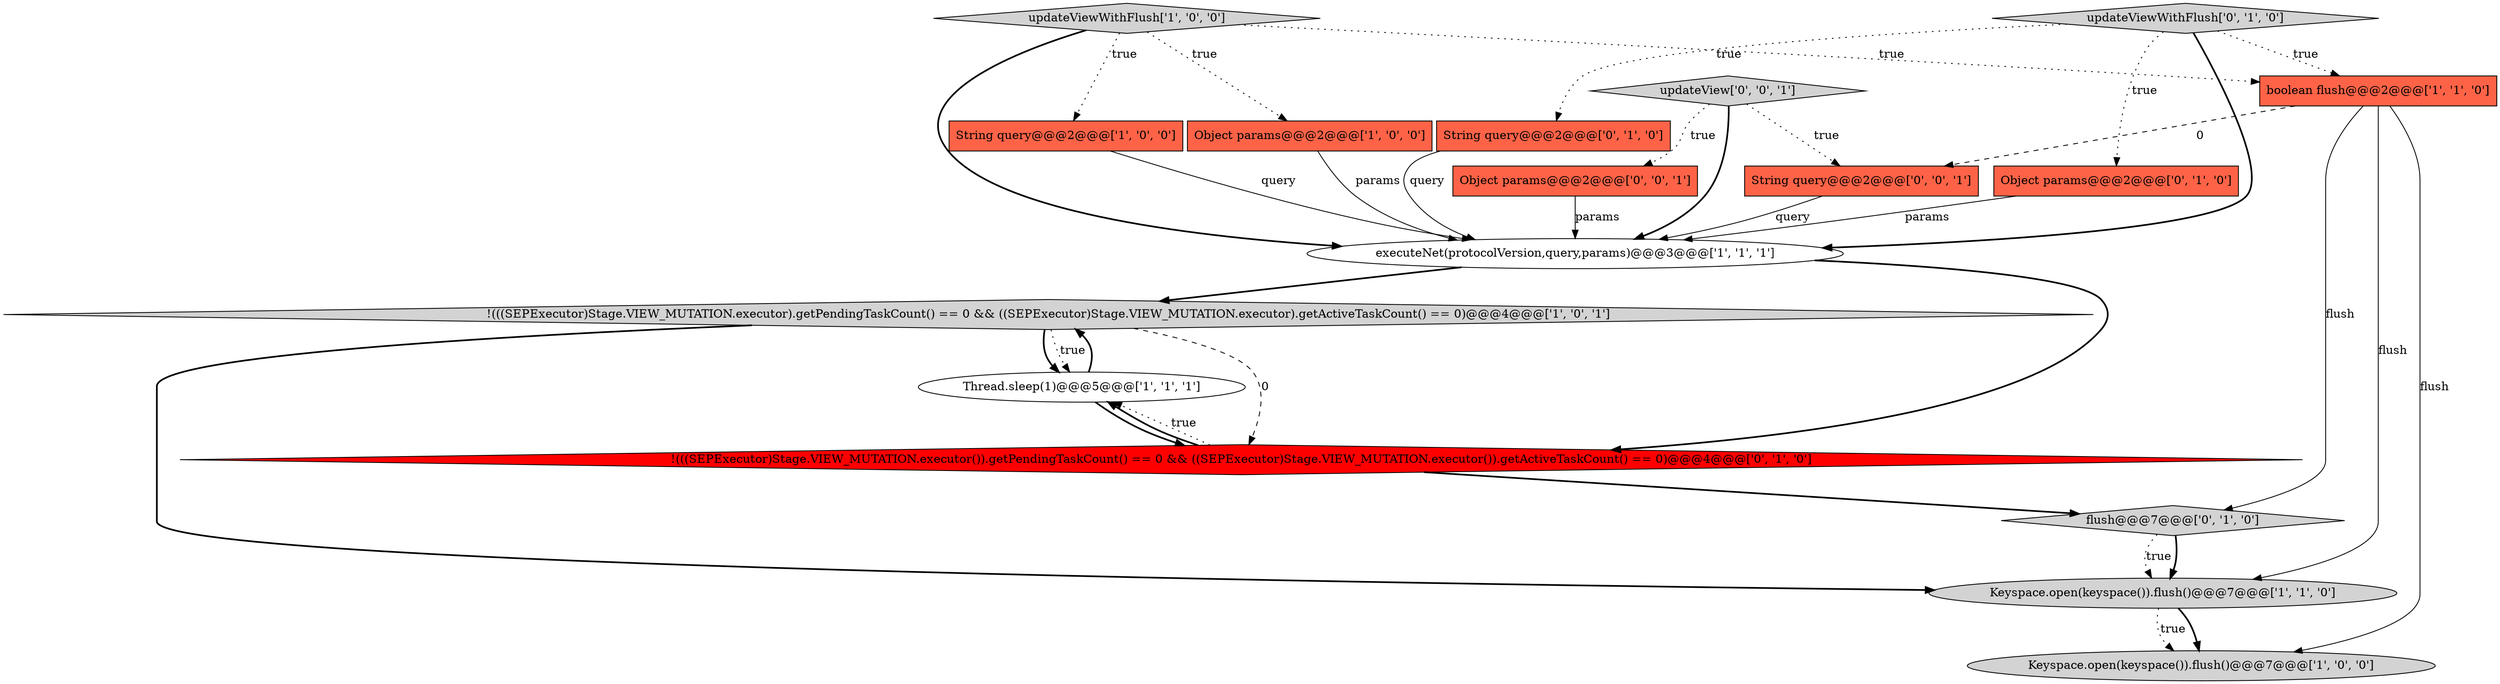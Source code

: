 digraph {
16 [style = filled, label = "String query@@@2@@@['0', '0', '1']", fillcolor = tomato, shape = box image = "AAA0AAABBB3BBB"];
5 [style = filled, label = "Object params@@@2@@@['1', '0', '0']", fillcolor = tomato, shape = box image = "AAA0AAABBB1BBB"];
6 [style = filled, label = "Thread.sleep(1)@@@5@@@['1', '1', '1']", fillcolor = white, shape = ellipse image = "AAA0AAABBB1BBB"];
10 [style = filled, label = "flush@@@7@@@['0', '1', '0']", fillcolor = lightgray, shape = diamond image = "AAA0AAABBB2BBB"];
9 [style = filled, label = "String query@@@2@@@['0', '1', '0']", fillcolor = tomato, shape = box image = "AAA0AAABBB2BBB"];
2 [style = filled, label = "updateViewWithFlush['1', '0', '0']", fillcolor = lightgray, shape = diamond image = "AAA0AAABBB1BBB"];
0 [style = filled, label = "executeNet(protocolVersion,query,params)@@@3@@@['1', '1', '1']", fillcolor = white, shape = ellipse image = "AAA0AAABBB1BBB"];
4 [style = filled, label = "String query@@@2@@@['1', '0', '0']", fillcolor = tomato, shape = box image = "AAA0AAABBB1BBB"];
7 [style = filled, label = "Keyspace.open(keyspace()).flush()@@@7@@@['1', '1', '0']", fillcolor = lightgray, shape = ellipse image = "AAA0AAABBB1BBB"];
12 [style = filled, label = "Object params@@@2@@@['0', '1', '0']", fillcolor = tomato, shape = box image = "AAA0AAABBB2BBB"];
15 [style = filled, label = "Object params@@@2@@@['0', '0', '1']", fillcolor = tomato, shape = box image = "AAA0AAABBB3BBB"];
3 [style = filled, label = "!(((SEPExecutor)Stage.VIEW_MUTATION.executor).getPendingTaskCount() == 0 && ((SEPExecutor)Stage.VIEW_MUTATION.executor).getActiveTaskCount() == 0)@@@4@@@['1', '0', '1']", fillcolor = lightgray, shape = diamond image = "AAA0AAABBB1BBB"];
1 [style = filled, label = "Keyspace.open(keyspace()).flush()@@@7@@@['1', '0', '0']", fillcolor = lightgray, shape = ellipse image = "AAA0AAABBB1BBB"];
8 [style = filled, label = "boolean flush@@@2@@@['1', '1', '0']", fillcolor = tomato, shape = box image = "AAA0AAABBB1BBB"];
13 [style = filled, label = "!(((SEPExecutor)Stage.VIEW_MUTATION.executor()).getPendingTaskCount() == 0 && ((SEPExecutor)Stage.VIEW_MUTATION.executor()).getActiveTaskCount() == 0)@@@4@@@['0', '1', '0']", fillcolor = red, shape = diamond image = "AAA1AAABBB2BBB"];
11 [style = filled, label = "updateViewWithFlush['0', '1', '0']", fillcolor = lightgray, shape = diamond image = "AAA0AAABBB2BBB"];
14 [style = filled, label = "updateView['0', '0', '1']", fillcolor = lightgray, shape = diamond image = "AAA0AAABBB3BBB"];
0->3 [style = bold, label=""];
13->10 [style = bold, label=""];
6->3 [style = bold, label=""];
13->6 [style = dotted, label="true"];
4->0 [style = solid, label="query"];
8->16 [style = dashed, label="0"];
7->1 [style = bold, label=""];
0->13 [style = bold, label=""];
16->0 [style = solid, label="query"];
11->12 [style = dotted, label="true"];
8->7 [style = solid, label="flush"];
3->6 [style = bold, label=""];
11->9 [style = dotted, label="true"];
15->0 [style = solid, label="params"];
8->1 [style = solid, label="flush"];
9->0 [style = solid, label="query"];
5->0 [style = solid, label="params"];
3->6 [style = dotted, label="true"];
3->13 [style = dashed, label="0"];
10->7 [style = bold, label=""];
12->0 [style = solid, label="params"];
14->16 [style = dotted, label="true"];
14->15 [style = dotted, label="true"];
2->0 [style = bold, label=""];
11->0 [style = bold, label=""];
14->0 [style = bold, label=""];
3->7 [style = bold, label=""];
6->13 [style = bold, label=""];
2->4 [style = dotted, label="true"];
8->10 [style = solid, label="flush"];
11->8 [style = dotted, label="true"];
13->6 [style = bold, label=""];
2->5 [style = dotted, label="true"];
7->1 [style = dotted, label="true"];
10->7 [style = dotted, label="true"];
2->8 [style = dotted, label="true"];
}
